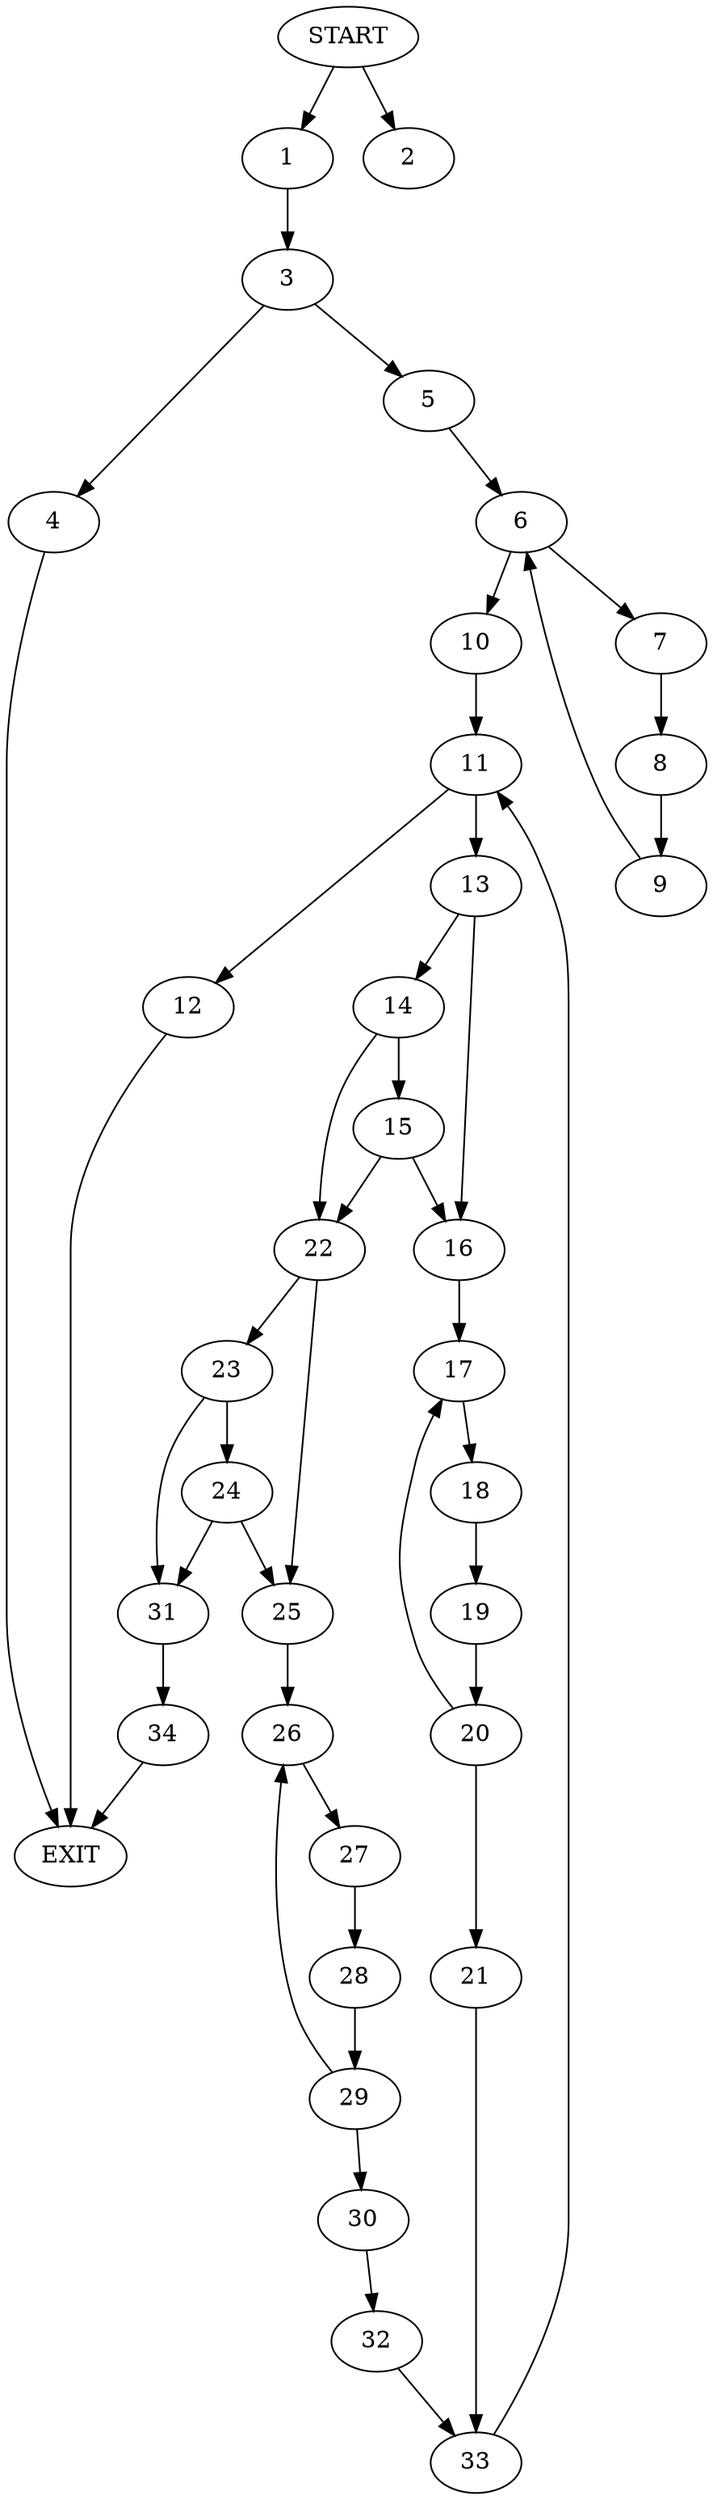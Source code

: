 digraph { 
0 [label="START"];
1;
2;
3;
4;
5;
6;
7;
8;
9;
10;
11;
12;
13;
14;
15;
16;
17;
18;
19;
20;
21;
22;
23;
24;
25;
26;
27;
28;
29;
30;
31;
32;
33;
34;
35[label="EXIT"];
0 -> 1;
0 -> 2;
1 -> 3;
3 -> 4;
3 -> 5;
4 -> 35;
5 -> 6;
6 -> 7;
6 -> 10;
7 -> 8;
8 -> 9;
9 -> 6;
10 -> 11;
11 -> 12;
11 -> 13;
12 -> 35;
13 -> 16;
13 -> 14;
14 -> 15;
14 -> 22;
15 -> 16;
15 -> 22;
16 -> 17;
17 -> 18;
18 -> 19;
19 -> 20;
20 -> 17;
20 -> 21;
21 -> 33;
22 -> 25;
22 -> 23;
23 -> 24;
23 -> 31;
24 -> 25;
24 -> 31;
25 -> 26;
26 -> 27;
27 -> 28;
28 -> 29;
29 -> 26;
29 -> 30;
30 -> 32;
31 -> 34;
32 -> 33;
33 -> 11;
34 -> 35;
}